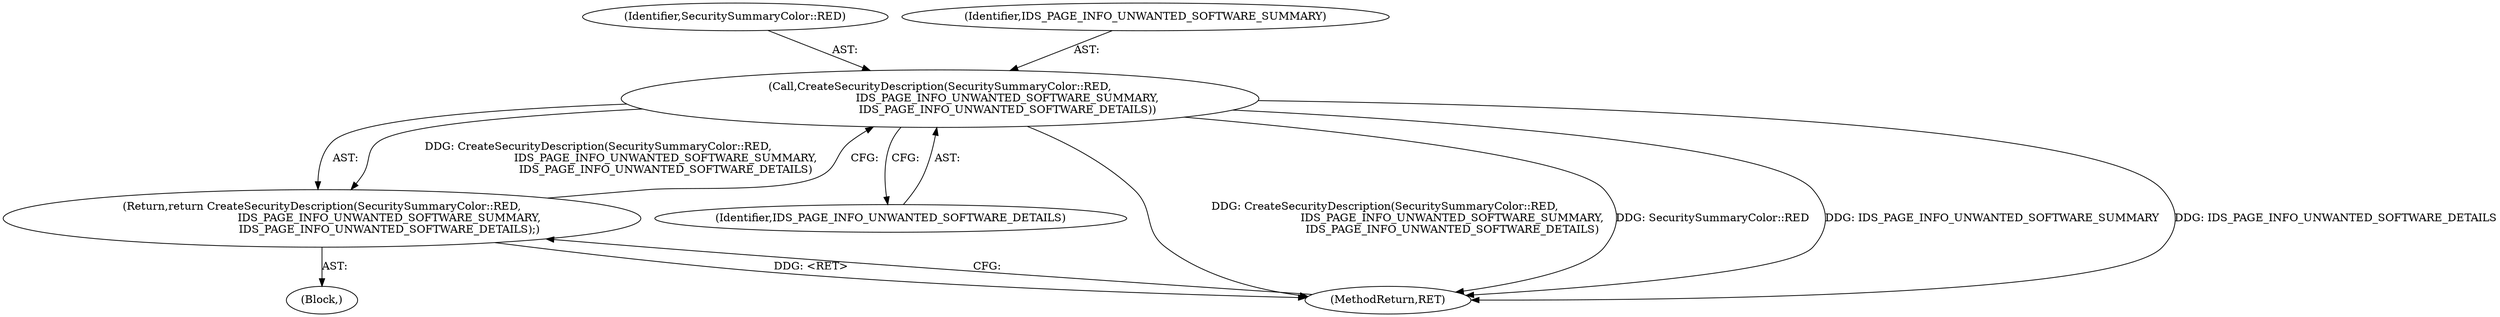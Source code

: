 digraph "1_Chrome_7cde8513c12a6e8ec5d1d1eb1cfd078d9adad3ef_5@del" {
"1000133" [label="(Call,CreateSecurityDescription(SecuritySummaryColor::RED,\n                                       IDS_PAGE_INFO_UNWANTED_SOFTWARE_SUMMARY,\n                                       IDS_PAGE_INFO_UNWANTED_SOFTWARE_DETAILS))"];
"1000132" [label="(Return,return CreateSecurityDescription(SecuritySummaryColor::RED,\n                                       IDS_PAGE_INFO_UNWANTED_SOFTWARE_SUMMARY,\n                                       IDS_PAGE_INFO_UNWANTED_SOFTWARE_DETAILS);)"];
"1000136" [label="(Identifier,IDS_PAGE_INFO_UNWANTED_SOFTWARE_DETAILS)"];
"1000211" [label="(MethodReturn,RET)"];
"1000132" [label="(Return,return CreateSecurityDescription(SecuritySummaryColor::RED,\n                                       IDS_PAGE_INFO_UNWANTED_SOFTWARE_SUMMARY,\n                                       IDS_PAGE_INFO_UNWANTED_SOFTWARE_DETAILS);)"];
"1000134" [label="(Identifier,SecuritySummaryColor::RED)"];
"1000135" [label="(Identifier,IDS_PAGE_INFO_UNWANTED_SOFTWARE_SUMMARY)"];
"1000133" [label="(Call,CreateSecurityDescription(SecuritySummaryColor::RED,\n                                       IDS_PAGE_INFO_UNWANTED_SOFTWARE_SUMMARY,\n                                       IDS_PAGE_INFO_UNWANTED_SOFTWARE_DETAILS))"];
"1000116" [label="(Block,)"];
"1000133" -> "1000132"  [label="AST: "];
"1000133" -> "1000136"  [label="CFG: "];
"1000134" -> "1000133"  [label="AST: "];
"1000135" -> "1000133"  [label="AST: "];
"1000136" -> "1000133"  [label="AST: "];
"1000132" -> "1000133"  [label="CFG: "];
"1000133" -> "1000211"  [label="DDG: CreateSecurityDescription(SecuritySummaryColor::RED,\n                                       IDS_PAGE_INFO_UNWANTED_SOFTWARE_SUMMARY,\n                                       IDS_PAGE_INFO_UNWANTED_SOFTWARE_DETAILS)"];
"1000133" -> "1000211"  [label="DDG: SecuritySummaryColor::RED"];
"1000133" -> "1000211"  [label="DDG: IDS_PAGE_INFO_UNWANTED_SOFTWARE_SUMMARY"];
"1000133" -> "1000211"  [label="DDG: IDS_PAGE_INFO_UNWANTED_SOFTWARE_DETAILS"];
"1000133" -> "1000132"  [label="DDG: CreateSecurityDescription(SecuritySummaryColor::RED,\n                                       IDS_PAGE_INFO_UNWANTED_SOFTWARE_SUMMARY,\n                                       IDS_PAGE_INFO_UNWANTED_SOFTWARE_DETAILS)"];
"1000132" -> "1000116"  [label="AST: "];
"1000211" -> "1000132"  [label="CFG: "];
"1000132" -> "1000211"  [label="DDG: <RET>"];
}
